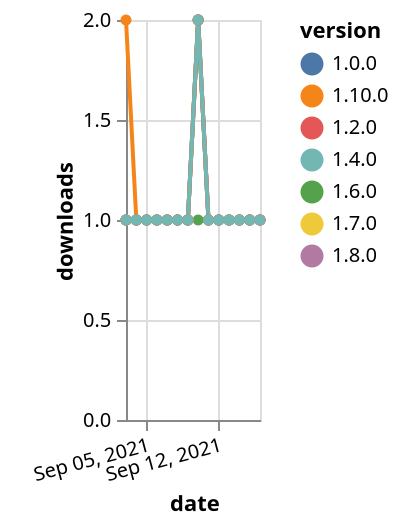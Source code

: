 {"$schema": "https://vega.github.io/schema/vega-lite/v5.json", "description": "A simple bar chart with embedded data.", "data": {"values": [{"date": "2021-09-03", "total": 147, "delta": 1, "version": "1.6.0"}, {"date": "2021-09-04", "total": 148, "delta": 1, "version": "1.6.0"}, {"date": "2021-09-05", "total": 149, "delta": 1, "version": "1.6.0"}, {"date": "2021-09-06", "total": 150, "delta": 1, "version": "1.6.0"}, {"date": "2021-09-07", "total": 151, "delta": 1, "version": "1.6.0"}, {"date": "2021-09-08", "total": 152, "delta": 1, "version": "1.6.0"}, {"date": "2021-09-09", "total": 153, "delta": 1, "version": "1.6.0"}, {"date": "2021-09-10", "total": 154, "delta": 1, "version": "1.6.0"}, {"date": "2021-09-11", "total": 155, "delta": 1, "version": "1.6.0"}, {"date": "2021-09-12", "total": 156, "delta": 1, "version": "1.6.0"}, {"date": "2021-09-13", "total": 157, "delta": 1, "version": "1.6.0"}, {"date": "2021-09-14", "total": 158, "delta": 1, "version": "1.6.0"}, {"date": "2021-09-15", "total": 159, "delta": 1, "version": "1.6.0"}, {"date": "2021-09-16", "total": 160, "delta": 1, "version": "1.6.0"}, {"date": "2021-09-03", "total": 165, "delta": 1, "version": "1.8.0"}, {"date": "2021-09-04", "total": 166, "delta": 1, "version": "1.8.0"}, {"date": "2021-09-05", "total": 167, "delta": 1, "version": "1.8.0"}, {"date": "2021-09-06", "total": 168, "delta": 1, "version": "1.8.0"}, {"date": "2021-09-07", "total": 169, "delta": 1, "version": "1.8.0"}, {"date": "2021-09-08", "total": 170, "delta": 1, "version": "1.8.0"}, {"date": "2021-09-09", "total": 171, "delta": 1, "version": "1.8.0"}, {"date": "2021-09-10", "total": 173, "delta": 2, "version": "1.8.0"}, {"date": "2021-09-11", "total": 174, "delta": 1, "version": "1.8.0"}, {"date": "2021-09-12", "total": 175, "delta": 1, "version": "1.8.0"}, {"date": "2021-09-13", "total": 176, "delta": 1, "version": "1.8.0"}, {"date": "2021-09-14", "total": 177, "delta": 1, "version": "1.8.0"}, {"date": "2021-09-15", "total": 178, "delta": 1, "version": "1.8.0"}, {"date": "2021-09-16", "total": 179, "delta": 1, "version": "1.8.0"}, {"date": "2021-09-03", "total": 116, "delta": 2, "version": "1.10.0"}, {"date": "2021-09-04", "total": 117, "delta": 1, "version": "1.10.0"}, {"date": "2021-09-05", "total": 118, "delta": 1, "version": "1.10.0"}, {"date": "2021-09-06", "total": 119, "delta": 1, "version": "1.10.0"}, {"date": "2021-09-07", "total": 120, "delta": 1, "version": "1.10.0"}, {"date": "2021-09-08", "total": 121, "delta": 1, "version": "1.10.0"}, {"date": "2021-09-09", "total": 122, "delta": 1, "version": "1.10.0"}, {"date": "2021-09-10", "total": 124, "delta": 2, "version": "1.10.0"}, {"date": "2021-09-11", "total": 125, "delta": 1, "version": "1.10.0"}, {"date": "2021-09-12", "total": 126, "delta": 1, "version": "1.10.0"}, {"date": "2021-09-13", "total": 127, "delta": 1, "version": "1.10.0"}, {"date": "2021-09-14", "total": 128, "delta": 1, "version": "1.10.0"}, {"date": "2021-09-15", "total": 129, "delta": 1, "version": "1.10.0"}, {"date": "2021-09-16", "total": 130, "delta": 1, "version": "1.10.0"}, {"date": "2021-09-03", "total": 215, "delta": 1, "version": "1.0.0"}, {"date": "2021-09-04", "total": 216, "delta": 1, "version": "1.0.0"}, {"date": "2021-09-05", "total": 217, "delta": 1, "version": "1.0.0"}, {"date": "2021-09-06", "total": 218, "delta": 1, "version": "1.0.0"}, {"date": "2021-09-07", "total": 219, "delta": 1, "version": "1.0.0"}, {"date": "2021-09-08", "total": 220, "delta": 1, "version": "1.0.0"}, {"date": "2021-09-09", "total": 221, "delta": 1, "version": "1.0.0"}, {"date": "2021-09-10", "total": 223, "delta": 2, "version": "1.0.0"}, {"date": "2021-09-11", "total": 224, "delta": 1, "version": "1.0.0"}, {"date": "2021-09-12", "total": 225, "delta": 1, "version": "1.0.0"}, {"date": "2021-09-13", "total": 226, "delta": 1, "version": "1.0.0"}, {"date": "2021-09-14", "total": 227, "delta": 1, "version": "1.0.0"}, {"date": "2021-09-15", "total": 228, "delta": 1, "version": "1.0.0"}, {"date": "2021-09-16", "total": 229, "delta": 1, "version": "1.0.0"}, {"date": "2021-09-03", "total": 141, "delta": 1, "version": "1.7.0"}, {"date": "2021-09-04", "total": 142, "delta": 1, "version": "1.7.0"}, {"date": "2021-09-05", "total": 143, "delta": 1, "version": "1.7.0"}, {"date": "2021-09-06", "total": 144, "delta": 1, "version": "1.7.0"}, {"date": "2021-09-07", "total": 145, "delta": 1, "version": "1.7.0"}, {"date": "2021-09-08", "total": 146, "delta": 1, "version": "1.7.0"}, {"date": "2021-09-09", "total": 147, "delta": 1, "version": "1.7.0"}, {"date": "2021-09-10", "total": 149, "delta": 2, "version": "1.7.0"}, {"date": "2021-09-11", "total": 150, "delta": 1, "version": "1.7.0"}, {"date": "2021-09-12", "total": 151, "delta": 1, "version": "1.7.0"}, {"date": "2021-09-13", "total": 152, "delta": 1, "version": "1.7.0"}, {"date": "2021-09-14", "total": 153, "delta": 1, "version": "1.7.0"}, {"date": "2021-09-15", "total": 154, "delta": 1, "version": "1.7.0"}, {"date": "2021-09-16", "total": 155, "delta": 1, "version": "1.7.0"}, {"date": "2021-09-03", "total": 288, "delta": 1, "version": "1.2.0"}, {"date": "2021-09-04", "total": 289, "delta": 1, "version": "1.2.0"}, {"date": "2021-09-05", "total": 290, "delta": 1, "version": "1.2.0"}, {"date": "2021-09-06", "total": 291, "delta": 1, "version": "1.2.0"}, {"date": "2021-09-07", "total": 292, "delta": 1, "version": "1.2.0"}, {"date": "2021-09-08", "total": 293, "delta": 1, "version": "1.2.0"}, {"date": "2021-09-09", "total": 294, "delta": 1, "version": "1.2.0"}, {"date": "2021-09-10", "total": 296, "delta": 2, "version": "1.2.0"}, {"date": "2021-09-11", "total": 297, "delta": 1, "version": "1.2.0"}, {"date": "2021-09-12", "total": 298, "delta": 1, "version": "1.2.0"}, {"date": "2021-09-13", "total": 299, "delta": 1, "version": "1.2.0"}, {"date": "2021-09-14", "total": 300, "delta": 1, "version": "1.2.0"}, {"date": "2021-09-15", "total": 301, "delta": 1, "version": "1.2.0"}, {"date": "2021-09-16", "total": 302, "delta": 1, "version": "1.2.0"}, {"date": "2021-09-03", "total": 164, "delta": 1, "version": "1.4.0"}, {"date": "2021-09-04", "total": 165, "delta": 1, "version": "1.4.0"}, {"date": "2021-09-05", "total": 166, "delta": 1, "version": "1.4.0"}, {"date": "2021-09-06", "total": 167, "delta": 1, "version": "1.4.0"}, {"date": "2021-09-07", "total": 168, "delta": 1, "version": "1.4.0"}, {"date": "2021-09-08", "total": 169, "delta": 1, "version": "1.4.0"}, {"date": "2021-09-09", "total": 170, "delta": 1, "version": "1.4.0"}, {"date": "2021-09-10", "total": 172, "delta": 2, "version": "1.4.0"}, {"date": "2021-09-11", "total": 173, "delta": 1, "version": "1.4.0"}, {"date": "2021-09-12", "total": 174, "delta": 1, "version": "1.4.0"}, {"date": "2021-09-13", "total": 175, "delta": 1, "version": "1.4.0"}, {"date": "2021-09-14", "total": 176, "delta": 1, "version": "1.4.0"}, {"date": "2021-09-15", "total": 177, "delta": 1, "version": "1.4.0"}, {"date": "2021-09-16", "total": 178, "delta": 1, "version": "1.4.0"}]}, "width": "container", "mark": {"type": "line", "point": {"filled": true}}, "encoding": {"x": {"field": "date", "type": "temporal", "timeUnit": "yearmonthdate", "title": "date", "axis": {"labelAngle": -15}}, "y": {"field": "delta", "type": "quantitative", "title": "downloads"}, "color": {"field": "version", "type": "nominal"}, "tooltip": {"field": "delta"}}}